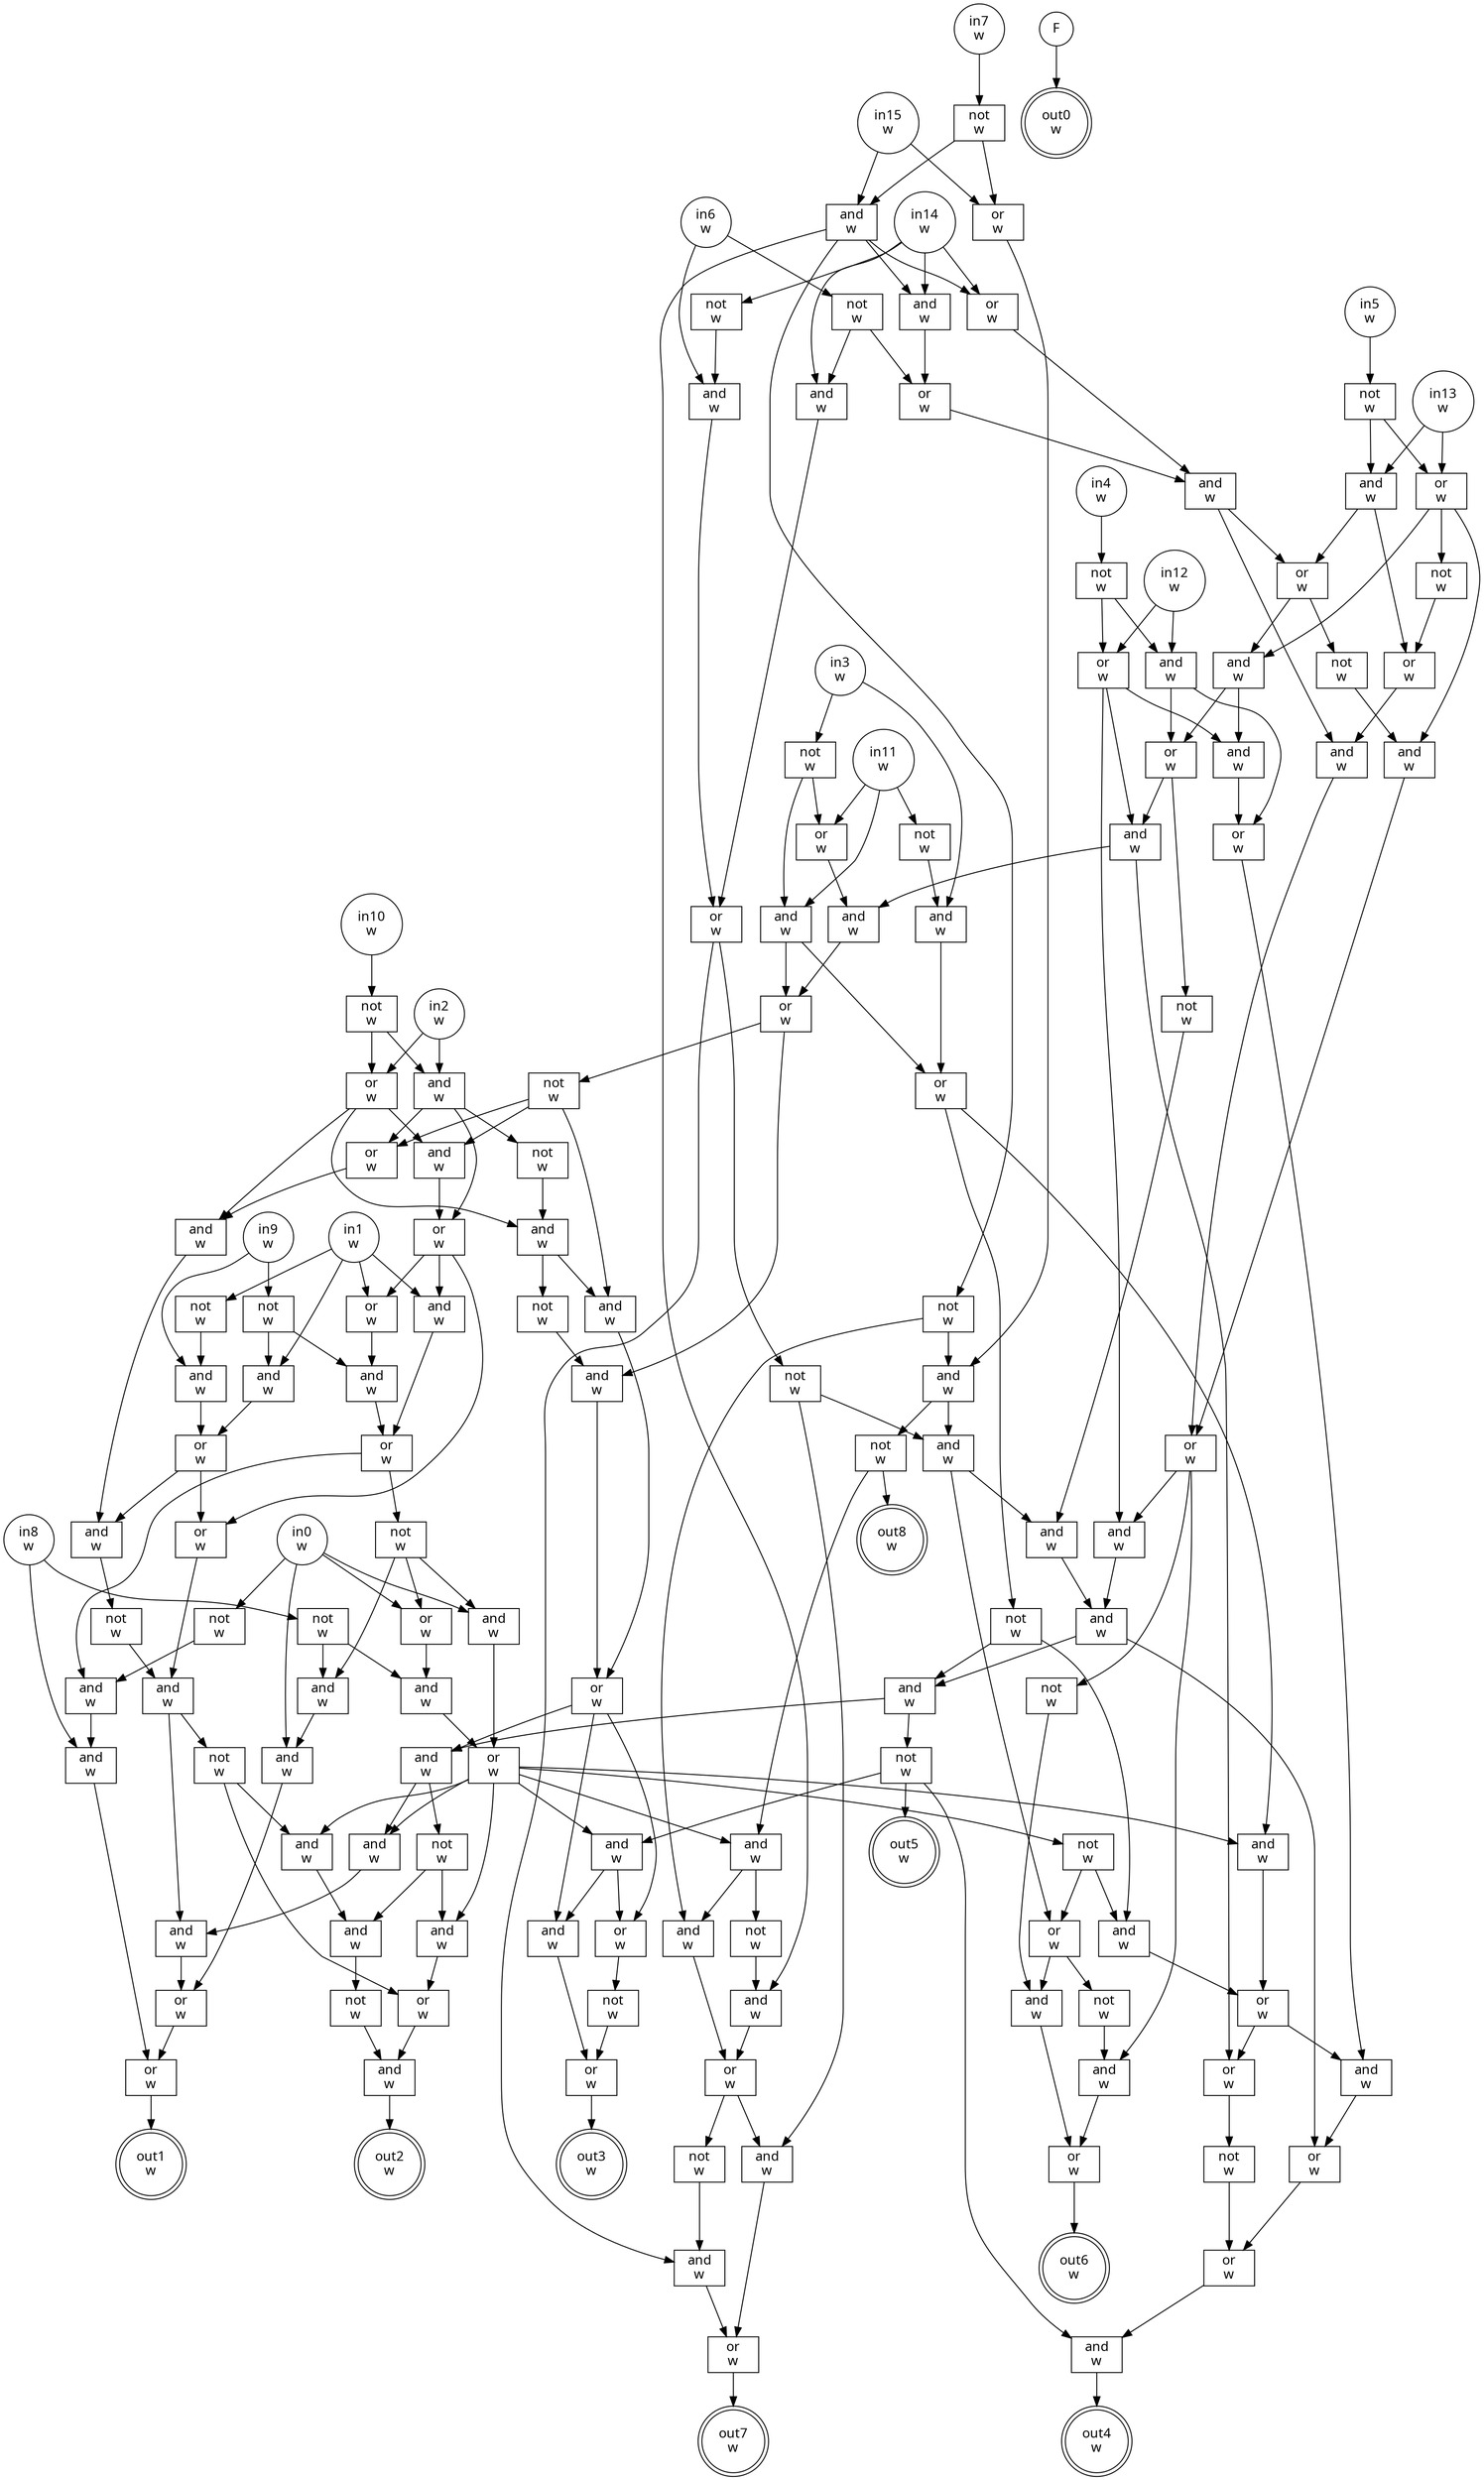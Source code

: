 digraph circuit{
	node [style = filled, fillcolor = white,shape=rect, fontname=geneva]
	g0 [label="in0\nw",shape=circle,fillcolor=white]
	g1 [label="in1\nw",shape=circle,fillcolor=white]
	g2 [label="in2\nw",shape=circle,fillcolor=white]
	g3 [label="in3\nw",shape=circle,fillcolor=white]
	g4 [label="in4\nw",shape=circle,fillcolor=white]
	g5 [label="in5\nw",shape=circle,fillcolor=white]
	g6 [label="in6\nw",shape=circle,fillcolor=white]
	g7 [label="in7\nw",shape=circle,fillcolor=white]
	g8 [label="in8\nw",shape=circle,fillcolor=white]
	g9 [label="in9\nw",shape=circle,fillcolor=white]
	g10 [label="in10\nw",shape=circle,fillcolor=white]
	g11 [label="in11\nw",shape=circle,fillcolor=white]
	g12 [label="in12\nw",shape=circle,fillcolor=white]
	g13 [label="in13\nw",shape=circle,fillcolor=white]
	g14 [label="in14\nw",shape=circle,fillcolor=white]
	g15 [label="in15\nw",shape=circle,fillcolor=white]
	g16 [label="F",shape=circle,fillcolor=white]
	g17 [label="not\nw",fillcolor=white]
	g18 [label="not\nw",fillcolor=white]
	g19 [label="not\nw",fillcolor=white]
	g20 [label="not\nw",fillcolor=white]
	g21 [label="not\nw",fillcolor=white]
	g22 [label="not\nw",fillcolor=white]
	g23 [label="and\nw",fillcolor=white]
	g24 [label="and\nw",fillcolor=white]
	g25 [label="or\nw",fillcolor=white]
	g26 [label="not\nw",fillcolor=white]
	g27 [label="or\nw",fillcolor=white]
	g28 [label="and\nw",fillcolor=white]
	g29 [label="not\nw",fillcolor=white]
	g30 [label="and\nw",fillcolor=white]
	g31 [label="not\nw",fillcolor=white]
	g32 [label="and\nw",fillcolor=white]
	g33 [label="or\nw",fillcolor=white]
	g34 [label="not\nw",fillcolor=white]
	g35 [label="and\nw",fillcolor=white]
	g36 [label="or\nw",fillcolor=white]
	g37 [label="and\nw",fillcolor=white]
	g38 [label="not\nw",fillcolor=white]
	g39 [label="and\nw",fillcolor=white]
	g40 [label="or\nw",fillcolor=white]
	g41 [label="not\nw",fillcolor=white]
	g42 [label="or\nw",fillcolor=white]
	g43 [label="and\nw",fillcolor=white]
	g44 [label="and\nw",fillcolor=white]
	g45 [label="not\nw",fillcolor=white]
	g46 [label="or\nw",fillcolor=white]
	g47 [label="and\nw",fillcolor=white]
	g48 [label="or\nw",fillcolor=white]
	g49 [label="not\nw",fillcolor=white]
	g50 [label="not\nw",fillcolor=white]
	g51 [label="or\nw",fillcolor=white]
	g52 [label="and\nw",fillcolor=white]
	g53 [label="and\nw",fillcolor=white]
	g54 [label="and\nw",fillcolor=white]
	g55 [label="or\nw",fillcolor=white]
	g56 [label="and\nw",fillcolor=white]
	g57 [label="not\nw",fillcolor=white]
	g58 [label="and\nw",fillcolor=white]
	g59 [label="and\nw",fillcolor=white]
	g60 [label="or\nw",fillcolor=white]
	g61 [label="and\nw",fillcolor=white]
	g62 [label="not\nw",fillcolor=white]
	g63 [label="or\nw",fillcolor=white]
	g64 [label="and\nw",fillcolor=white]
	g65 [label="and\nw",fillcolor=white]
	g66 [label="or\nw",fillcolor=white]
	g67 [label="not\nw",fillcolor=white]
	g68 [label="or\nw",fillcolor=white]
	g69 [label="not\nw",fillcolor=white]
	g70 [label="and\nw",fillcolor=white]
	g71 [label="not\nw",fillcolor=white]
	g72 [label="or\nw",fillcolor=white]
	g73 [label="and\nw",fillcolor=white]
	g74 [label="and\nw",fillcolor=white]
	g75 [label="or\nw",fillcolor=white]
	g76 [label="or\nw",fillcolor=white]
	g77 [label="and\nw",fillcolor=white]
	g78 [label="not\nw",fillcolor=white]
	g79 [label="and\nw",fillcolor=white]
	g80 [label="and\nw",fillcolor=white]
	g81 [label="not\nw",fillcolor=white]
	g82 [label="and\nw",fillcolor=white]
	g83 [label="or\nw",fillcolor=white]
	g84 [label="and\nw",fillcolor=white]
	g85 [label="not\nw",fillcolor=white]
	g86 [label="or\nw",fillcolor=white]
	g87 [label="and\nw",fillcolor=white]
	g88 [label="and\nw",fillcolor=white]
	g89 [label="or\nw",fillcolor=white]
	g90 [label="not\nw",fillcolor=white]
	g91 [label="and\nw",fillcolor=white]
	g92 [label="and\nw",fillcolor=white]
	g93 [label="not\nw",fillcolor=white]
	g94 [label="and\nw",fillcolor=white]
	g95 [label="or\nw",fillcolor=white]
	g96 [label="and\nw",fillcolor=white]
	g97 [label="not\nw",fillcolor=white]
	g98 [label="or\nw",fillcolor=white]
	g99 [label="and\nw",fillcolor=white]
	g100 [label="not\nw",fillcolor=white]
	g101 [label="or\nw",fillcolor=white]
	g102 [label="and\nw",fillcolor=white]
	g103 [label="and\nw",fillcolor=white]
	g104 [label="or\nw",fillcolor=white]
	g105 [label="and\nw",fillcolor=white]
	g106 [label="and\nw",fillcolor=white]
	g107 [label="not\nw",fillcolor=white]
	g108 [label="and\nw",fillcolor=white]
	g109 [label="or\nw",fillcolor=white]
	g110 [label="and\nw",fillcolor=white]
	g111 [label="not\nw",fillcolor=white]
	g112 [label="and\nw",fillcolor=white]
	g113 [label="or\nw",fillcolor=white]
	g114 [label="and\nw",fillcolor=white]
	g115 [label="and\nw",fillcolor=white]
	g116 [label="or\nw",fillcolor=white]
	g117 [label="not\nw",fillcolor=white]
	g118 [label="and\nw",fillcolor=white]
	g119 [label="or\nw",fillcolor=white]
	g120 [label="and\nw",fillcolor=white]
	g121 [label="or\nw",fillcolor=white]
	g122 [label="and\nw",fillcolor=white]
	g123 [label="and\nw",fillcolor=white]
	g124 [label="not\nw",fillcolor=white]
	g125 [label="and\nw",fillcolor=white]
	g126 [label="and\nw",fillcolor=white]
	g127 [label="and\nw",fillcolor=white]
	g128 [label="not\nw",fillcolor=white]
	g129 [label="or\nw",fillcolor=white]
	g130 [label="and\nw",fillcolor=white]
	g131 [label="not\nw",fillcolor=white]
	g132 [label="and\nw",fillcolor=white]
	g133 [label="or\nw",fillcolor=white]
	g134 [label="and\nw",fillcolor=white]
	g135 [label="or\nw",fillcolor=white]
	g136 [label="or\nw",fillcolor=white]
	g137 [label="not\nw",fillcolor=white]
	g138 [label="and\nw",fillcolor=white]
	g139 [label="or\nw",fillcolor=white]
	g140 [label="or\nw",fillcolor=white]
	g141 [label="and\nw",fillcolor=white]
	g142 [label="and\nw",fillcolor=white]
	g143 [label="or\nw",fillcolor=white]
	g144 [label="not\nw",fillcolor=white]
	g145 [label="and\nw",fillcolor=white]
	g146 [label="and\nw",fillcolor=white]
	g147 [label="or\nw",fillcolor=white]
	g148 [label="out0\nw",shape=doublecircle,fillcolor=white]
	g149 [label="out1\nw",shape=doublecircle,fillcolor=white]
	g150 [label="out2\nw",shape=doublecircle,fillcolor=white]
	g151 [label="out3\nw",shape=doublecircle,fillcolor=white]
	g152 [label="out4\nw",shape=doublecircle,fillcolor=white]
	g153 [label="out5\nw",shape=doublecircle,fillcolor=white]
	g154 [label="out6\nw",shape=doublecircle,fillcolor=white]
	g155 [label="out7\nw",shape=doublecircle,fillcolor=white]
	g156 [label="out8\nw",shape=doublecircle,fillcolor=white]
	edge [fontname=Geneva,fontcolor=forestgreen]
	g0->g101
	g0->g103
	g0->g142
	g0->g144
	g1->g86
	g1->g88
	g1->g92
	g1->g93
	g2->g72
	g2->g74
	g3->g61
	g3->g62
	g4->g50
	g5->g38
	g6->g30
	g6->g31
	g7->g22
	g8->g21
	g8->g146
	g9->g20
	g9->g94
	g10->g19
	g11->g18
	g11->g63
	g11->g65
	g12->g51
	g12->g54
	g13->g39
	g13->g42
	g14->g17
	g14->g24
	g14->g25
	g14->g32
	g15->g23
	g15->g27
	g16->g148
	g17->g30
	g18->g61
	g19->g72
	g19->g74
	g20->g87
	g20->g92
	g21->g91
	g21->g102
	g22->g23
	g22->g27
	g23->g24
	g23->g25
	g23->g26
	g23->g108
	g24->g36
	g25->g37
	g26->g28
	g26->g106
	g27->g28
	g28->g29
	g28->g35
	g29->g105
	g29->g156
	g30->g33
	g31->g32
	g31->g36
	g32->g33
	g33->g34
	g33->g112
	g34->g35
	g34->g110
	g35->g58
	g35->g129
	g36->g37
	g37->g40
	g37->g47
	g38->g39
	g38->g42
	g39->g40
	g39->g46
	g40->g41
	g40->g43
	g41->g44
	g42->g43
	g42->g44
	g42->g45
	g43->g53
	g43->g55
	g44->g48
	g45->g46
	g46->g47
	g47->g48
	g48->g49
	g48->g52
	g48->g132
	g49->g130
	g50->g51
	g50->g54
	g51->g52
	g51->g53
	g51->g56
	g52->g59
	g53->g60
	g54->g55
	g54->g60
	g55->g56
	g55->g57
	g56->g64
	g56->g136
	g57->g58
	g58->g59
	g59->g70
	g59->g139
	g60->g138
	g61->g68
	g62->g63
	g62->g65
	g63->g64
	g64->g66
	g65->g66
	g65->g68
	g66->g67
	g66->g82
	g67->g73
	g67->g76
	g67->g80
	g68->g69
	g68->g114
	g69->g70
	g69->g134
	g70->g71
	g70->g84
	g71->g115
	g71->g141
	g71->g153
	g72->g73
	g72->g77
	g72->g79
	g73->g75
	g74->g75
	g74->g76
	g74->g78
	g75->g86
	g75->g88
	g75->g98
	g76->g77
	g77->g96
	g78->g79
	g79->g80
	g79->g81
	g80->g83
	g81->g82
	g82->g83
	g83->g84
	g83->g116
	g83->g118
	g84->g85
	g84->g126
	g85->g120
	g85->g123
	g86->g87
	g87->g89
	g88->g89
	g89->g90
	g89->g145
	g90->g91
	g90->g101
	g90->g103
	g91->g142
	g92->g95
	g93->g94
	g94->g95
	g95->g96
	g95->g98
	g96->g97
	g97->g99
	g98->g99
	g99->g100
	g99->g127
	g100->g121
	g100->g122
	g101->g102
	g102->g104
	g103->g104
	g104->g105
	g104->g114
	g104->g115
	g104->g120
	g104->g122
	g104->g126
	g104->g128
	g105->g106
	g105->g107
	g106->g109
	g107->g108
	g108->g109
	g109->g110
	g109->g111
	g110->g113
	g111->g112
	g112->g113
	g113->g155
	g114->g135
	g115->g116
	g115->g118
	g116->g117
	g117->g119
	g118->g119
	g119->g151
	g120->g121
	g121->g125
	g122->g123
	g123->g124
	g124->g125
	g125->g150
	g126->g127
	g127->g143
	g128->g129
	g128->g134
	g129->g130
	g129->g131
	g130->g133
	g131->g132
	g132->g133
	g133->g154
	g134->g135
	g135->g136
	g135->g138
	g136->g137
	g137->g140
	g138->g139
	g139->g140
	g140->g141
	g141->g152
	g142->g143
	g143->g147
	g144->g145
	g145->g146
	g146->g147
	g147->g149
}